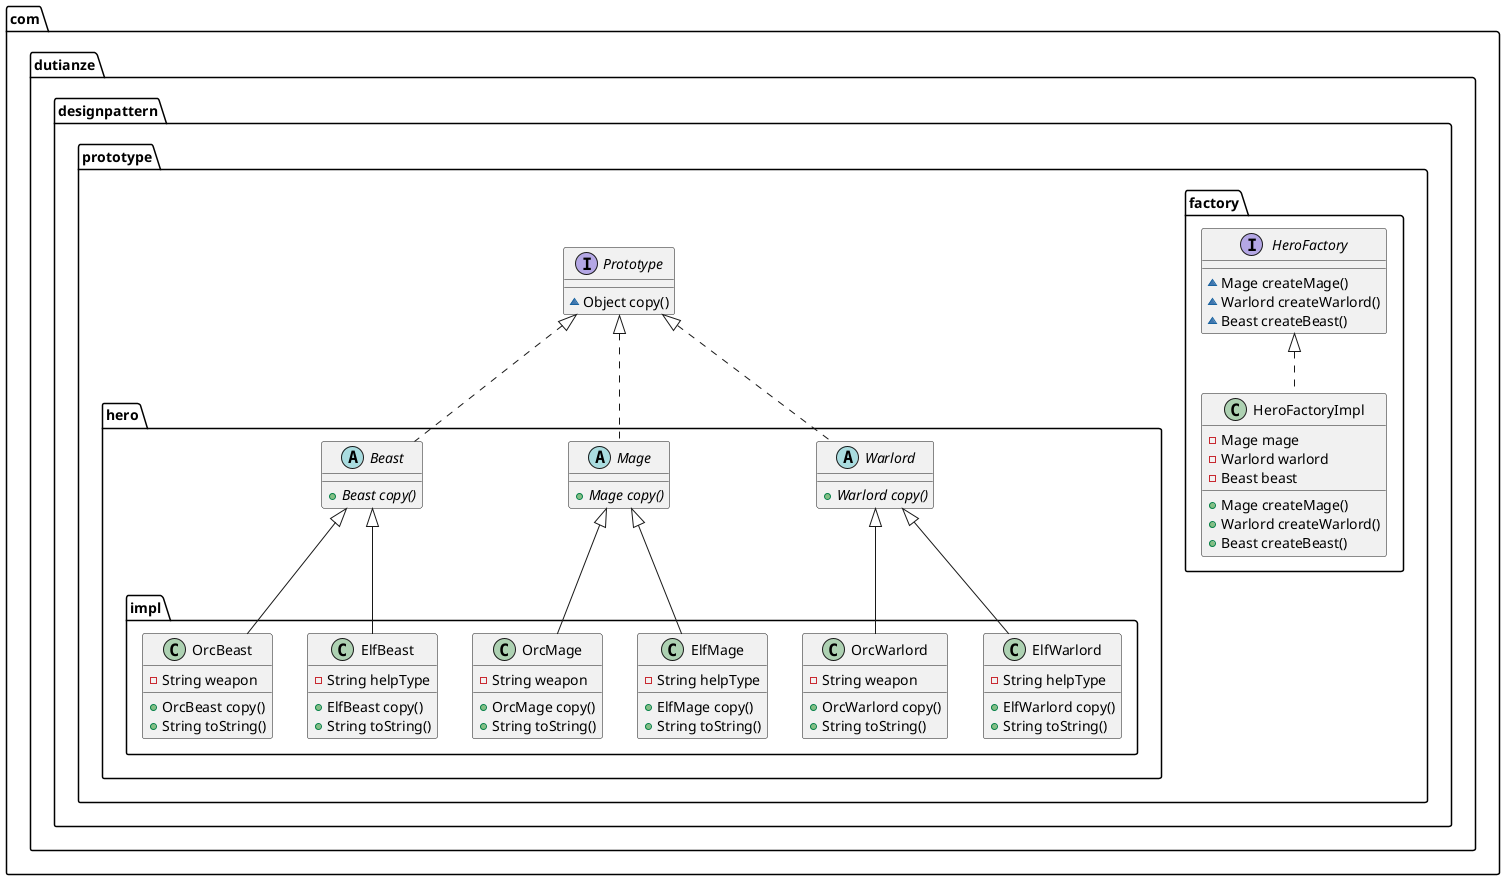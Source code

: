 @startuml
class com.dutianze.designpattern.prototype.hero.impl.ElfWarlord {
- String helpType
+ ElfWarlord copy()
+ String toString()
}
abstract class com.dutianze.designpattern.prototype.hero.Warlord {
+ {abstract}Warlord copy()
}
interface com.dutianze.designpattern.prototype.factory.HeroFactory {
~ Mage createMage()
~ Warlord createWarlord()
~ Beast createBeast()
}
class com.dutianze.designpattern.prototype.factory.HeroFactoryImpl {
- Mage mage
- Warlord warlord
- Beast beast
+ Mage createMage()
+ Warlord createWarlord()
+ Beast createBeast()
}
class com.dutianze.designpattern.prototype.hero.impl.OrcMage {
- String weapon
+ OrcMage copy()
+ String toString()
}
class com.dutianze.designpattern.prototype.hero.impl.ElfBeast {
- String helpType
+ ElfBeast copy()
+ String toString()
}
class com.dutianze.designpattern.prototype.hero.impl.OrcWarlord {
- String weapon
+ OrcWarlord copy()
+ String toString()
}
interface com.dutianze.designpattern.prototype.Prototype {
~ Object copy()
}
abstract class com.dutianze.designpattern.prototype.hero.Mage {
+ {abstract}Mage copy()
}
class com.dutianze.designpattern.prototype.hero.impl.OrcBeast {
- String weapon
+ OrcBeast copy()
+ String toString()
}
class com.dutianze.designpattern.prototype.hero.impl.ElfMage {
- String helpType
+ ElfMage copy()
+ String toString()
}
abstract class com.dutianze.designpattern.prototype.hero.Beast {
+ {abstract}Beast copy()
}


com.dutianze.designpattern.prototype.hero.Warlord <|-- com.dutianze.designpattern.prototype.hero.impl.ElfWarlord
com.dutianze.designpattern.prototype.Prototype <|.. com.dutianze.designpattern.prototype.hero.Warlord
com.dutianze.designpattern.prototype.factory.HeroFactory <|.. com.dutianze.designpattern.prototype.factory.HeroFactoryImpl
com.dutianze.designpattern.prototype.hero.Mage <|-- com.dutianze.designpattern.prototype.hero.impl.OrcMage
com.dutianze.designpattern.prototype.hero.Beast <|-- com.dutianze.designpattern.prototype.hero.impl.ElfBeast
com.dutianze.designpattern.prototype.hero.Warlord <|-- com.dutianze.designpattern.prototype.hero.impl.OrcWarlord
com.dutianze.designpattern.prototype.Prototype <|.. com.dutianze.designpattern.prototype.hero.Mage
com.dutianze.designpattern.prototype.hero.Beast <|-- com.dutianze.designpattern.prototype.hero.impl.OrcBeast
com.dutianze.designpattern.prototype.hero.Mage <|-- com.dutianze.designpattern.prototype.hero.impl.ElfMage
com.dutianze.designpattern.prototype.Prototype <|.. com.dutianze.designpattern.prototype.hero.Beast
@enduml